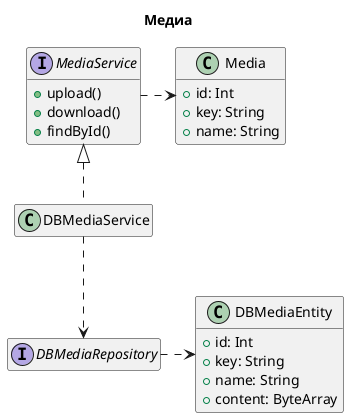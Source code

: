 @startuml

hide empty members
allowmixing

title "Медиа"

interface MediaService {
    + upload()
    + download()
    + findById()
}

class Media {
    + id: Int
    + key: String
    + name: String
}

MediaService .> Media


class DBMediaService implements MediaService

interface DBMediaRepository

class DBMediaEntity {
    + id: Int
    + key: String
    + name: String
    + content: ByteArray
}

DBMediaRepository .> DBMediaEntity
DBMediaService ..> DBMediaRepository


@enduml
